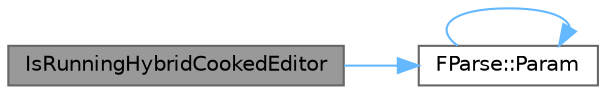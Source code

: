digraph "IsRunningHybridCookedEditor"
{
 // INTERACTIVE_SVG=YES
 // LATEX_PDF_SIZE
  bgcolor="transparent";
  edge [fontname=Helvetica,fontsize=10,labelfontname=Helvetica,labelfontsize=10];
  node [fontname=Helvetica,fontsize=10,shape=box,height=0.2,width=0.4];
  rankdir="LR";
  Node1 [id="Node000001",label="IsRunningHybridCookedEditor",height=0.2,width=0.4,color="gray40", fillcolor="grey60", style="filled", fontcolor="black",tooltip="Check if the editor is running in Hybrid Cooked Editor mode (where it can dynamically choose between ..."];
  Node1 -> Node2 [id="edge1_Node000001_Node000002",color="steelblue1",style="solid",tooltip=" "];
  Node2 [id="Node000002",label="FParse::Param",height=0.2,width=0.4,color="grey40", fillcolor="white", style="filled",URL="$d3/db4/structFParse.html#a0c441f5262efce3303b0cac83fac81a4",tooltip="Checks if a command-line parameter exists in the stream."];
  Node2 -> Node2 [id="edge2_Node000002_Node000002",color="steelblue1",style="solid",tooltip=" "];
}
